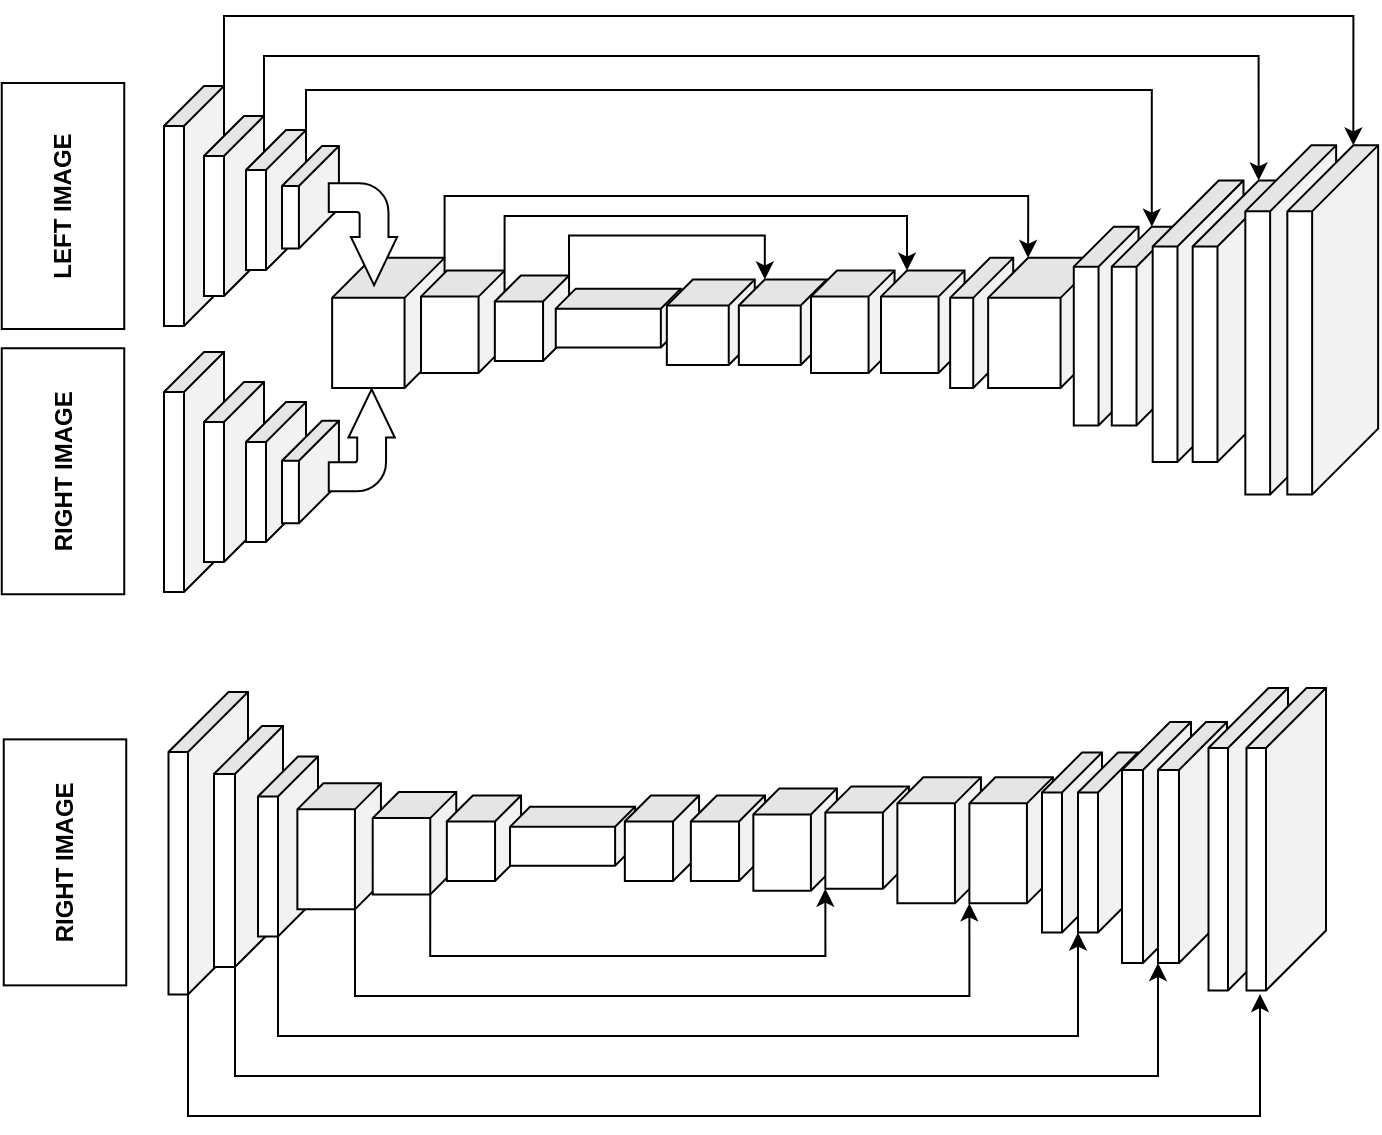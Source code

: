 <mxfile version="16.5.3" type="github">
  <diagram id="XJV9W_cmDKWi7Rnc3LGd" name="Page-1">
    <mxGraphModel dx="1364" dy="619" grid="1" gridSize="10" guides="1" tooltips="1" connect="1" arrows="1" fold="1" page="1" pageScale="1" pageWidth="850" pageHeight="1100" math="0" shadow="0">
      <root>
        <mxCell id="0" />
        <mxCell id="1" parent="0" />
        <mxCell id="qjHNvClsbBAqryhqXB2U-25" style="edgeStyle=orthogonalEdgeStyle;rounded=0;orthogonalLoop=1;jettySize=auto;html=1;exitX=0;exitY=0;exitDx=0;exitDy=0;exitPerimeter=0;entryX=0;entryY=0;entryDx=0;entryDy=12.4;entryPerimeter=0;" parent="1" source="ripQ546PBSJGRs5OGgcQ-14" target="j10uJciGInbWVbVoU815-24" edge="1">
          <mxGeometry relative="1" as="geometry">
            <Array as="points">
              <mxPoint x="192" y="90" />
              <mxPoint x="757" y="90" />
            </Array>
          </mxGeometry>
        </mxCell>
        <mxCell id="ripQ546PBSJGRs5OGgcQ-14" value="" style="shape=cube;whiteSpace=wrap;html=1;boundedLbl=1;backgroundOutline=1;darkOpacity=0.05;darkOpacity2=0.1;rotation=90;" parent="1" vertex="1">
          <mxGeometry x="117" y="170" width="120" height="30" as="geometry" />
        </mxCell>
        <mxCell id="j10uJciGInbWVbVoU815-27" style="edgeStyle=orthogonalEdgeStyle;rounded=0;orthogonalLoop=1;jettySize=auto;html=1;exitX=0;exitY=0;exitDx=0;exitDy=0;exitPerimeter=0;entryX=0;entryY=0;entryDx=0;entryDy=12.4;entryPerimeter=0;" parent="1" source="ripQ546PBSJGRs5OGgcQ-15" target="j10uJciGInbWVbVoU815-22" edge="1">
          <mxGeometry relative="1" as="geometry">
            <Array as="points">
              <mxPoint x="212" y="110" />
              <mxPoint x="709" y="110" />
            </Array>
            <mxPoint x="750" y="130" as="targetPoint" />
          </mxGeometry>
        </mxCell>
        <mxCell id="ripQ546PBSJGRs5OGgcQ-15" value="" style="shape=cube;whiteSpace=wrap;html=1;boundedLbl=1;backgroundOutline=1;darkOpacity=0.05;darkOpacity2=0.1;rotation=90;" parent="1" vertex="1">
          <mxGeometry x="152" y="170" width="90" height="30" as="geometry" />
        </mxCell>
        <mxCell id="qjHNvClsbBAqryhqXB2U-27" style="edgeStyle=orthogonalEdgeStyle;rounded=0;orthogonalLoop=1;jettySize=auto;html=1;exitX=0;exitY=0;exitDx=0;exitDy=0;exitPerimeter=0;entryX=0;entryY=0;entryDx=0;entryDy=12.37;entryPerimeter=0;" parent="1" source="ripQ546PBSJGRs5OGgcQ-16" target="j10uJciGInbWVbVoU815-20" edge="1">
          <mxGeometry relative="1" as="geometry">
            <mxPoint x="710" y="150" as="targetPoint" />
          </mxGeometry>
        </mxCell>
        <mxCell id="ripQ546PBSJGRs5OGgcQ-16" value="" style="shape=cube;whiteSpace=wrap;html=1;boundedLbl=1;backgroundOutline=1;darkOpacity=0.05;darkOpacity2=0.1;rotation=90;" parent="1" vertex="1">
          <mxGeometry x="183" y="167" width="70" height="30" as="geometry" />
        </mxCell>
        <mxCell id="ripQ546PBSJGRs5OGgcQ-17" value="" style="shape=cube;whiteSpace=wrap;html=1;boundedLbl=1;backgroundOutline=1;darkOpacity=0.05;darkOpacity2=0.1;rotation=90;" parent="1" vertex="1">
          <mxGeometry x="117" y="303" width="120" height="30" as="geometry" />
        </mxCell>
        <mxCell id="ripQ546PBSJGRs5OGgcQ-18" value="" style="shape=cube;whiteSpace=wrap;html=1;boundedLbl=1;backgroundOutline=1;darkOpacity=0.05;darkOpacity2=0.1;rotation=90;" parent="1" vertex="1">
          <mxGeometry x="152" y="303" width="90" height="30" as="geometry" />
        </mxCell>
        <mxCell id="ripQ546PBSJGRs5OGgcQ-19" value="" style="shape=cube;whiteSpace=wrap;html=1;boundedLbl=1;backgroundOutline=1;darkOpacity=0.05;darkOpacity2=0.1;rotation=90;" parent="1" vertex="1">
          <mxGeometry x="183" y="303" width="70" height="30" as="geometry" />
        </mxCell>
        <mxCell id="gHIy9yLXrVZsT-g1AwRH-1" value="" style="shape=cube;whiteSpace=wrap;html=1;boundedLbl=1;backgroundOutline=1;darkOpacity=0.05;darkOpacity2=0.1;rotation=90;" parent="1" vertex="1">
          <mxGeometry x="209.61" y="166.41" width="51.25" height="28.45" as="geometry" />
        </mxCell>
        <mxCell id="gHIy9yLXrVZsT-g1AwRH-2" value="" style="shape=cube;whiteSpace=wrap;html=1;boundedLbl=1;backgroundOutline=1;darkOpacity=0.05;darkOpacity2=0.1;rotation=90;" parent="1" vertex="1">
          <mxGeometry x="209.61" y="303.78" width="51.25" height="28.45" as="geometry" />
        </mxCell>
        <mxCell id="gHIy9yLXrVZsT-g1AwRH-4" value="&lt;b&gt;LEFT IMAGE&lt;/b&gt;" style="rounded=0;whiteSpace=wrap;html=1;rotation=-90;" parent="1" vertex="1">
          <mxGeometry x="50" y="154.38" width="123" height="61.25" as="geometry" />
        </mxCell>
        <mxCell id="gHIy9yLXrVZsT-g1AwRH-5" value="&lt;b&gt;RIGHT IMAGE&lt;/b&gt;" style="rounded=0;whiteSpace=wrap;html=1;rotation=-90;" parent="1" vertex="1">
          <mxGeometry x="50" y="287" width="123" height="61.25" as="geometry" />
        </mxCell>
        <mxCell id="qjHNvClsbBAqryhqXB2U-23" style="edgeStyle=orthogonalEdgeStyle;rounded=0;orthogonalLoop=1;jettySize=auto;html=1;exitX=0;exitY=0;exitDx=0;exitDy=0;exitPerimeter=0;entryX=0;entryY=0;entryDx=0;entryDy=36.21;entryPerimeter=0;" parent="1" source="gHIy9yLXrVZsT-g1AwRH-6" target="j10uJciGInbWVbVoU815-18" edge="1">
          <mxGeometry relative="1" as="geometry">
            <Array as="points">
              <mxPoint x="302" y="180" />
              <mxPoint x="594" y="180" />
            </Array>
          </mxGeometry>
        </mxCell>
        <mxCell id="gHIy9yLXrVZsT-g1AwRH-6" value="" style="shape=cube;whiteSpace=wrap;html=1;boundedLbl=1;backgroundOutline=1;darkOpacity=0.05;darkOpacity2=0.1;rotation=90;" parent="1" vertex="1">
          <mxGeometry x="241.67" y="215.33" width="65.01" height="56.21" as="geometry" />
        </mxCell>
        <mxCell id="gHIy9yLXrVZsT-g1AwRH-16" value="" style="html=1;shadow=0;dashed=0;align=center;verticalAlign=middle;shape=mxgraph.arrows2.bendArrow;dy=7.21;dx=24.16;notch=0;arrowHead=23.15;rounded=1;rotation=90;" parent="1" vertex="1">
          <mxGeometry x="236" y="182" width="50.99" height="34.21" as="geometry" />
        </mxCell>
        <mxCell id="j10uJciGInbWVbVoU815-2" value="" style="html=1;shadow=0;dashed=0;align=center;verticalAlign=middle;shape=mxgraph.arrows2.bendArrow;dy=7.21;dx=24.16;notch=0;arrowHead=23.15;rounded=1;rotation=-90;flipV=1;" parent="1" vertex="1">
          <mxGeometry x="235.39" y="285.61" width="50.99" height="33" as="geometry" />
        </mxCell>
        <mxCell id="3e6isMqfdNkGdxpLTALY-1" style="edgeStyle=orthogonalEdgeStyle;rounded=0;orthogonalLoop=1;jettySize=auto;html=1;exitX=0;exitY=0;exitDx=0;exitDy=0;exitPerimeter=0;entryX=0;entryY=0;entryDx=0;entryDy=28.78;entryPerimeter=0;" edge="1" parent="1" source="j10uJciGInbWVbVoU815-4" target="j10uJciGInbWVbVoU815-15">
          <mxGeometry relative="1" as="geometry">
            <Array as="points">
              <mxPoint x="332" y="190" />
              <mxPoint x="534" y="190" />
            </Array>
          </mxGeometry>
        </mxCell>
        <mxCell id="j10uJciGInbWVbVoU815-4" value="" style="shape=cube;whiteSpace=wrap;html=1;boundedLbl=1;backgroundOutline=1;darkOpacity=0.05;darkOpacity2=0.1;rotation=90;size=13;" parent="1" vertex="1">
          <mxGeometry x="285.82" y="221.99" width="51.15" height="41.78" as="geometry" />
        </mxCell>
        <mxCell id="3e6isMqfdNkGdxpLTALY-2" style="edgeStyle=orthogonalEdgeStyle;rounded=0;orthogonalLoop=1;jettySize=auto;html=1;exitX=0;exitY=0;exitDx=0;exitDy=0;exitPerimeter=0;entryX=0;entryY=0;entryDx=0;entryDy=30.95;entryPerimeter=0;" edge="1" parent="1" source="j10uJciGInbWVbVoU815-6" target="j10uJciGInbWVbVoU815-12">
          <mxGeometry relative="1" as="geometry" />
        </mxCell>
        <mxCell id="j10uJciGInbWVbVoU815-6" value="" style="shape=cube;whiteSpace=wrap;html=1;boundedLbl=1;backgroundOutline=1;darkOpacity=0.05;darkOpacity2=0.1;rotation=90;size=13;" parent="1" vertex="1">
          <mxGeometry x="324.57" y="222.56" width="42.81" height="37.11" as="geometry" />
        </mxCell>
        <mxCell id="j10uJciGInbWVbVoU815-8" value="" style="shape=cube;whiteSpace=wrap;html=1;boundedLbl=1;backgroundOutline=1;darkOpacity=0.05;darkOpacity2=0.1;rotation=90;size=10;" parent="1" vertex="1">
          <mxGeometry x="374.44" y="209.77" width="29.43" height="62.54" as="geometry" />
        </mxCell>
        <mxCell id="j10uJciGInbWVbVoU815-9" value="" style="shape=cube;whiteSpace=wrap;html=1;boundedLbl=1;backgroundOutline=1;darkOpacity=0.05;darkOpacity2=0.1;rotation=90;size=13;" parent="1" vertex="1">
          <mxGeometry x="413.99" y="221.14" width="42.81" height="43.95" as="geometry" />
        </mxCell>
        <mxCell id="j10uJciGInbWVbVoU815-12" value="" style="shape=cube;whiteSpace=wrap;html=1;boundedLbl=1;backgroundOutline=1;darkOpacity=0.05;darkOpacity2=0.1;rotation=90;size=13;" parent="1" vertex="1">
          <mxGeometry x="449.99" y="221.14" width="42.81" height="43.95" as="geometry" />
        </mxCell>
        <mxCell id="j10uJciGInbWVbVoU815-14" value="" style="shape=cube;whiteSpace=wrap;html=1;boundedLbl=1;backgroundOutline=1;darkOpacity=0.05;darkOpacity2=0.1;rotation=90;size=13;" parent="1" vertex="1">
          <mxGeometry x="480.82" y="221.99" width="51.15" height="41.78" as="geometry" />
        </mxCell>
        <mxCell id="j10uJciGInbWVbVoU815-15" value="" style="shape=cube;whiteSpace=wrap;html=1;boundedLbl=1;backgroundOutline=1;darkOpacity=0.05;darkOpacity2=0.1;rotation=90;size=13;" parent="1" vertex="1">
          <mxGeometry x="515.82" y="221.99" width="51.15" height="41.78" as="geometry" />
        </mxCell>
        <mxCell id="j10uJciGInbWVbVoU815-17" value="" style="shape=cube;whiteSpace=wrap;html=1;boundedLbl=1;backgroundOutline=1;darkOpacity=0.05;darkOpacity2=0.1;rotation=90;" parent="1" vertex="1">
          <mxGeometry x="538.34" y="227.67" width="65.01" height="31.54" as="geometry" />
        </mxCell>
        <mxCell id="j10uJciGInbWVbVoU815-18" value="" style="shape=cube;whiteSpace=wrap;html=1;boundedLbl=1;backgroundOutline=1;darkOpacity=0.05;darkOpacity2=0.1;rotation=90;" parent="1" vertex="1">
          <mxGeometry x="569.67" y="215.33" width="65.01" height="56.21" as="geometry" />
        </mxCell>
        <mxCell id="j10uJciGInbWVbVoU815-19" value="" style="shape=cube;whiteSpace=wrap;html=1;boundedLbl=1;backgroundOutline=1;darkOpacity=0.05;darkOpacity2=0.1;rotation=90;" parent="1" vertex="1">
          <mxGeometry x="583.38" y="228.84" width="99.4" height="32.37" as="geometry" />
        </mxCell>
        <mxCell id="j10uJciGInbWVbVoU815-20" value="" style="shape=cube;whiteSpace=wrap;html=1;boundedLbl=1;backgroundOutline=1;darkOpacity=0.05;darkOpacity2=0.1;rotation=90;" parent="1" vertex="1">
          <mxGeometry x="602.38" y="228.84" width="99.4" height="32.37" as="geometry" />
        </mxCell>
        <mxCell id="j10uJciGInbWVbVoU815-21" value="" style="shape=cube;whiteSpace=wrap;html=1;boundedLbl=1;backgroundOutline=1;darkOpacity=0.05;darkOpacity2=0.1;rotation=90;size=33;" parent="1" vertex="1">
          <mxGeometry x="608.67" y="219.91" width="140.74" height="45.4" as="geometry" />
        </mxCell>
        <mxCell id="j10uJciGInbWVbVoU815-22" value="" style="shape=cube;whiteSpace=wrap;html=1;boundedLbl=1;backgroundOutline=1;darkOpacity=0.05;darkOpacity2=0.1;rotation=90;size=33;" parent="1" vertex="1">
          <mxGeometry x="628.67" y="219.91" width="140.74" height="45.4" as="geometry" />
        </mxCell>
        <mxCell id="j10uJciGInbWVbVoU815-23" value="" style="shape=cube;whiteSpace=wrap;html=1;boundedLbl=1;backgroundOutline=1;darkOpacity=0.05;darkOpacity2=0.1;rotation=90;size=33;" parent="1" vertex="1">
          <mxGeometry x="638.05" y="219.29" width="174.63" height="45.4" as="geometry" />
        </mxCell>
        <mxCell id="j10uJciGInbWVbVoU815-24" value="" style="shape=cube;whiteSpace=wrap;html=1;boundedLbl=1;backgroundOutline=1;darkOpacity=0.05;darkOpacity2=0.1;rotation=90;size=33;" parent="1" vertex="1">
          <mxGeometry x="659.05" y="219.29" width="174.63" height="45.4" as="geometry" />
        </mxCell>
        <mxCell id="qjHNvClsbBAqryhqXB2U-22" style="edgeStyle=orthogonalEdgeStyle;rounded=0;orthogonalLoop=1;jettySize=auto;html=1;exitX=0;exitY=0;exitDx=151.25;exitDy=30;exitPerimeter=0;" parent="1" source="qjHNvClsbBAqryhqXB2U-1" edge="1">
          <mxGeometry relative="1" as="geometry">
            <mxPoint x="710" y="579" as="targetPoint" />
            <Array as="points">
              <mxPoint x="174" y="640" />
              <mxPoint x="710" y="640" />
            </Array>
          </mxGeometry>
        </mxCell>
        <mxCell id="qjHNvClsbBAqryhqXB2U-1" value="" style="shape=cube;whiteSpace=wrap;html=1;boundedLbl=1;backgroundOutline=1;darkOpacity=0.05;darkOpacity2=0.1;rotation=90;size=30;" parent="1" vertex="1">
          <mxGeometry x="108.5" y="483.75" width="151.25" height="39.75" as="geometry" />
        </mxCell>
        <mxCell id="3e6isMqfdNkGdxpLTALY-3" style="edgeStyle=orthogonalEdgeStyle;rounded=0;orthogonalLoop=1;jettySize=auto;html=1;exitX=0;exitY=0;exitDx=120.5;exitDy=24;exitPerimeter=0;entryX=1;entryY=1;entryDx=0;entryDy=0;entryPerimeter=0;" edge="1" parent="1" source="qjHNvClsbBAqryhqXB2U-2" target="qjHNvClsbBAqryhqXB2U-19">
          <mxGeometry relative="1" as="geometry">
            <Array as="points">
              <mxPoint x="198" y="620" />
              <mxPoint x="659" y="620" />
            </Array>
          </mxGeometry>
        </mxCell>
        <mxCell id="qjHNvClsbBAqryhqXB2U-2" value="" style="shape=cube;whiteSpace=wrap;html=1;boundedLbl=1;backgroundOutline=1;darkOpacity=0.05;darkOpacity2=0.1;rotation=90;size=24;" parent="1" vertex="1">
          <mxGeometry x="144" y="488" width="120.5" height="34.5" as="geometry" />
        </mxCell>
        <mxCell id="3e6isMqfdNkGdxpLTALY-4" style="edgeStyle=orthogonalEdgeStyle;rounded=0;orthogonalLoop=1;jettySize=auto;html=1;exitX=0;exitY=0;exitDx=90;exitDy=20;exitPerimeter=0;entryX=1;entryY=1;entryDx=0;entryDy=0;entryPerimeter=0;" edge="1" parent="1" source="qjHNvClsbBAqryhqXB2U-3" target="qjHNvClsbBAqryhqXB2U-17">
          <mxGeometry relative="1" as="geometry">
            <Array as="points">
              <mxPoint x="219" y="600" />
              <mxPoint x="619" y="600" />
            </Array>
          </mxGeometry>
        </mxCell>
        <mxCell id="qjHNvClsbBAqryhqXB2U-3" value="" style="shape=cube;whiteSpace=wrap;html=1;boundedLbl=1;backgroundOutline=1;darkOpacity=0.05;darkOpacity2=0.1;rotation=90;" parent="1" vertex="1">
          <mxGeometry x="179" y="490.25" width="90" height="30" as="geometry" />
        </mxCell>
        <mxCell id="3e6isMqfdNkGdxpLTALY-5" style="edgeStyle=orthogonalEdgeStyle;rounded=0;orthogonalLoop=1;jettySize=auto;html=1;exitX=0;exitY=0;exitDx=63.0;exitDy=13;exitPerimeter=0;entryX=1;entryY=1;entryDx=0;entryDy=0;entryPerimeter=0;" edge="1" parent="1" source="qjHNvClsbBAqryhqXB2U-4" target="qjHNvClsbBAqryhqXB2U-15">
          <mxGeometry relative="1" as="geometry">
            <Array as="points">
              <mxPoint x="258" y="580" />
              <mxPoint x="565" y="580" />
            </Array>
          </mxGeometry>
        </mxCell>
        <mxCell id="qjHNvClsbBAqryhqXB2U-4" value="" style="shape=cube;whiteSpace=wrap;html=1;boundedLbl=1;backgroundOutline=1;darkOpacity=0.05;darkOpacity2=0.1;rotation=90;size=13;" parent="1" vertex="1">
          <mxGeometry x="218.08" y="484.29" width="63" height="41.78" as="geometry" />
        </mxCell>
        <mxCell id="3e6isMqfdNkGdxpLTALY-6" style="edgeStyle=orthogonalEdgeStyle;rounded=0;orthogonalLoop=1;jettySize=auto;html=1;exitX=0;exitY=0;exitDx=51.15;exitDy=13;exitPerimeter=0;entryX=1;entryY=1;entryDx=0;entryDy=0;entryPerimeter=0;" edge="1" parent="1" source="qjHNvClsbBAqryhqXB2U-5" target="qjHNvClsbBAqryhqXB2U-13">
          <mxGeometry relative="1" as="geometry">
            <Array as="points">
              <mxPoint x="295" y="560" />
              <mxPoint x="493" y="560" />
            </Array>
          </mxGeometry>
        </mxCell>
        <mxCell id="qjHNvClsbBAqryhqXB2U-5" value="" style="shape=cube;whiteSpace=wrap;html=1;boundedLbl=1;backgroundOutline=1;darkOpacity=0.05;darkOpacity2=0.1;rotation=90;size=13;" parent="1" vertex="1">
          <mxGeometry x="261.67" y="482.73" width="51.15" height="41.78" as="geometry" />
        </mxCell>
        <mxCell id="qjHNvClsbBAqryhqXB2U-6" value="" style="shape=cube;whiteSpace=wrap;html=1;boundedLbl=1;backgroundOutline=1;darkOpacity=0.05;darkOpacity2=0.1;rotation=90;size=13;" parent="1" vertex="1">
          <mxGeometry x="300.57" y="482.56" width="42.81" height="37.11" as="geometry" />
        </mxCell>
        <mxCell id="qjHNvClsbBAqryhqXB2U-7" value="" style="shape=cube;whiteSpace=wrap;html=1;boundedLbl=1;backgroundOutline=1;darkOpacity=0.05;darkOpacity2=0.1;rotation=90;size=10;" parent="1" vertex="1">
          <mxGeometry x="351.57" y="468.84" width="29.43" height="62.54" as="geometry" />
        </mxCell>
        <mxCell id="qjHNvClsbBAqryhqXB2U-8" value="&lt;b&gt;RIGHT IMAGE&lt;/b&gt;" style="rounded=0;whiteSpace=wrap;html=1;rotation=-90;" parent="1" vertex="1">
          <mxGeometry x="51" y="482.56" width="123" height="61.25" as="geometry" />
        </mxCell>
        <mxCell id="qjHNvClsbBAqryhqXB2U-9" value="" style="shape=cube;whiteSpace=wrap;html=1;boundedLbl=1;backgroundOutline=1;darkOpacity=0.05;darkOpacity2=0.1;rotation=90;size=13;" parent="1" vertex="1">
          <mxGeometry x="389.57" y="482.56" width="42.81" height="37.11" as="geometry" />
        </mxCell>
        <mxCell id="qjHNvClsbBAqryhqXB2U-10" value="" style="shape=cube;whiteSpace=wrap;html=1;boundedLbl=1;backgroundOutline=1;darkOpacity=0.05;darkOpacity2=0.1;rotation=90;size=13;" parent="1" vertex="1">
          <mxGeometry x="422.57" y="482.56" width="42.81" height="37.11" as="geometry" />
        </mxCell>
        <mxCell id="qjHNvClsbBAqryhqXB2U-12" value="" style="shape=cube;whiteSpace=wrap;html=1;boundedLbl=1;backgroundOutline=1;darkOpacity=0.05;darkOpacity2=0.1;rotation=90;size=13;" parent="1" vertex="1">
          <mxGeometry x="451.99" y="480.89" width="51.15" height="41.78" as="geometry" />
        </mxCell>
        <mxCell id="qjHNvClsbBAqryhqXB2U-13" value="" style="shape=cube;whiteSpace=wrap;html=1;boundedLbl=1;backgroundOutline=1;darkOpacity=0.05;darkOpacity2=0.1;rotation=90;size=13;" parent="1" vertex="1">
          <mxGeometry x="487.99" y="479.89" width="51.15" height="41.78" as="geometry" />
        </mxCell>
        <mxCell id="qjHNvClsbBAqryhqXB2U-14" value="" style="shape=cube;whiteSpace=wrap;html=1;boundedLbl=1;backgroundOutline=1;darkOpacity=0.05;darkOpacity2=0.1;rotation=90;size=13;" parent="1" vertex="1">
          <mxGeometry x="518.08" y="481.29" width="63" height="41.78" as="geometry" />
        </mxCell>
        <mxCell id="qjHNvClsbBAqryhqXB2U-15" value="" style="shape=cube;whiteSpace=wrap;html=1;boundedLbl=1;backgroundOutline=1;darkOpacity=0.05;darkOpacity2=0.1;rotation=90;size=13;" parent="1" vertex="1">
          <mxGeometry x="554.08" y="481.29" width="63" height="41.78" as="geometry" />
        </mxCell>
        <mxCell id="qjHNvClsbBAqryhqXB2U-16" value="" style="shape=cube;whiteSpace=wrap;html=1;boundedLbl=1;backgroundOutline=1;darkOpacity=0.05;darkOpacity2=0.1;rotation=90;" parent="1" vertex="1">
          <mxGeometry x="571" y="488.25" width="90" height="30" as="geometry" />
        </mxCell>
        <mxCell id="qjHNvClsbBAqryhqXB2U-17" value="" style="shape=cube;whiteSpace=wrap;html=1;boundedLbl=1;backgroundOutline=1;darkOpacity=0.05;darkOpacity2=0.1;rotation=90;" parent="1" vertex="1">
          <mxGeometry x="589" y="488.25" width="90" height="30" as="geometry" />
        </mxCell>
        <mxCell id="qjHNvClsbBAqryhqXB2U-18" value="" style="shape=cube;whiteSpace=wrap;html=1;boundedLbl=1;backgroundOutline=1;darkOpacity=0.05;darkOpacity2=0.1;rotation=90;size=24;" parent="1" vertex="1">
          <mxGeometry x="598" y="486" width="120.5" height="34.5" as="geometry" />
        </mxCell>
        <mxCell id="qjHNvClsbBAqryhqXB2U-19" value="" style="shape=cube;whiteSpace=wrap;html=1;boundedLbl=1;backgroundOutline=1;darkOpacity=0.05;darkOpacity2=0.1;rotation=90;size=24;" parent="1" vertex="1">
          <mxGeometry x="616" y="486" width="120.5" height="34.5" as="geometry" />
        </mxCell>
        <mxCell id="qjHNvClsbBAqryhqXB2U-20" value="" style="shape=cube;whiteSpace=wrap;html=1;boundedLbl=1;backgroundOutline=1;darkOpacity=0.05;darkOpacity2=0.1;rotation=90;size=30;" parent="1" vertex="1">
          <mxGeometry x="628.5" y="481.75" width="151.25" height="39.75" as="geometry" />
        </mxCell>
        <mxCell id="qjHNvClsbBAqryhqXB2U-21" value="" style="shape=cube;whiteSpace=wrap;html=1;boundedLbl=1;backgroundOutline=1;darkOpacity=0.05;darkOpacity2=0.1;rotation=90;size=30;" parent="1" vertex="1">
          <mxGeometry x="647.5" y="481.75" width="151.25" height="39.75" as="geometry" />
        </mxCell>
      </root>
    </mxGraphModel>
  </diagram>
</mxfile>
